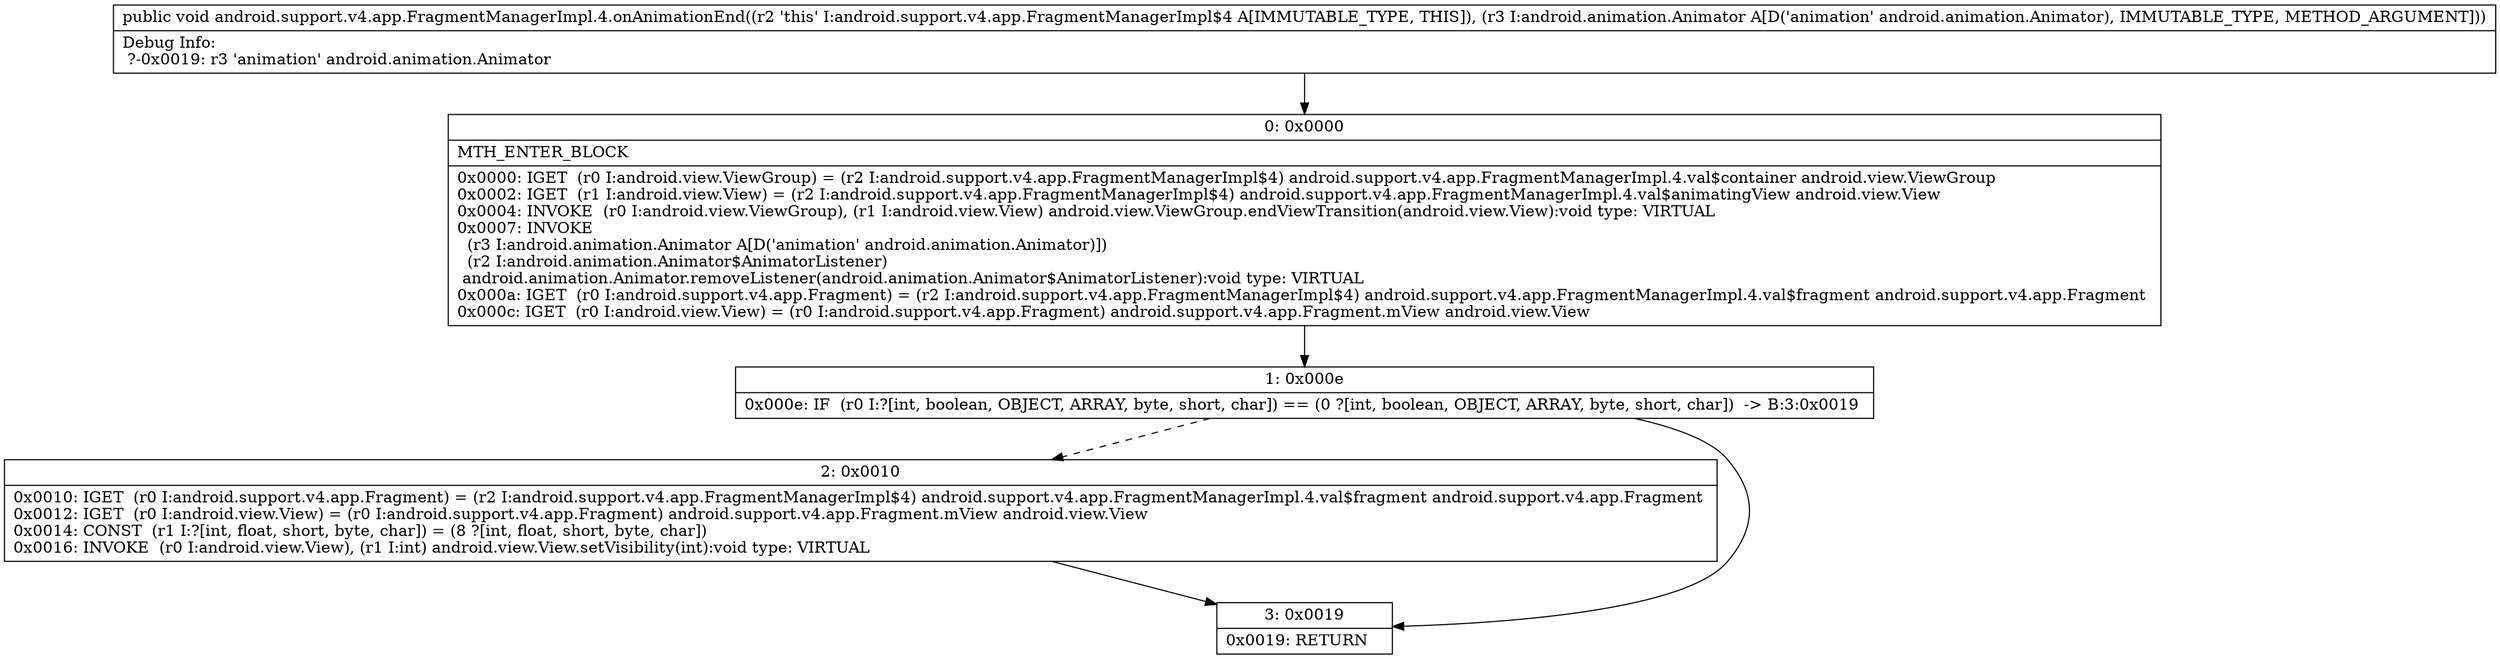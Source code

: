 digraph "CFG forandroid.support.v4.app.FragmentManagerImpl.4.onAnimationEnd(Landroid\/animation\/Animator;)V" {
Node_0 [shape=record,label="{0\:\ 0x0000|MTH_ENTER_BLOCK\l|0x0000: IGET  (r0 I:android.view.ViewGroup) = (r2 I:android.support.v4.app.FragmentManagerImpl$4) android.support.v4.app.FragmentManagerImpl.4.val$container android.view.ViewGroup \l0x0002: IGET  (r1 I:android.view.View) = (r2 I:android.support.v4.app.FragmentManagerImpl$4) android.support.v4.app.FragmentManagerImpl.4.val$animatingView android.view.View \l0x0004: INVOKE  (r0 I:android.view.ViewGroup), (r1 I:android.view.View) android.view.ViewGroup.endViewTransition(android.view.View):void type: VIRTUAL \l0x0007: INVOKE  \l  (r3 I:android.animation.Animator A[D('animation' android.animation.Animator)])\l  (r2 I:android.animation.Animator$AnimatorListener)\l android.animation.Animator.removeListener(android.animation.Animator$AnimatorListener):void type: VIRTUAL \l0x000a: IGET  (r0 I:android.support.v4.app.Fragment) = (r2 I:android.support.v4.app.FragmentManagerImpl$4) android.support.v4.app.FragmentManagerImpl.4.val$fragment android.support.v4.app.Fragment \l0x000c: IGET  (r0 I:android.view.View) = (r0 I:android.support.v4.app.Fragment) android.support.v4.app.Fragment.mView android.view.View \l}"];
Node_1 [shape=record,label="{1\:\ 0x000e|0x000e: IF  (r0 I:?[int, boolean, OBJECT, ARRAY, byte, short, char]) == (0 ?[int, boolean, OBJECT, ARRAY, byte, short, char])  \-\> B:3:0x0019 \l}"];
Node_2 [shape=record,label="{2\:\ 0x0010|0x0010: IGET  (r0 I:android.support.v4.app.Fragment) = (r2 I:android.support.v4.app.FragmentManagerImpl$4) android.support.v4.app.FragmentManagerImpl.4.val$fragment android.support.v4.app.Fragment \l0x0012: IGET  (r0 I:android.view.View) = (r0 I:android.support.v4.app.Fragment) android.support.v4.app.Fragment.mView android.view.View \l0x0014: CONST  (r1 I:?[int, float, short, byte, char]) = (8 ?[int, float, short, byte, char]) \l0x0016: INVOKE  (r0 I:android.view.View), (r1 I:int) android.view.View.setVisibility(int):void type: VIRTUAL \l}"];
Node_3 [shape=record,label="{3\:\ 0x0019|0x0019: RETURN   \l}"];
MethodNode[shape=record,label="{public void android.support.v4.app.FragmentManagerImpl.4.onAnimationEnd((r2 'this' I:android.support.v4.app.FragmentManagerImpl$4 A[IMMUTABLE_TYPE, THIS]), (r3 I:android.animation.Animator A[D('animation' android.animation.Animator), IMMUTABLE_TYPE, METHOD_ARGUMENT]))  | Debug Info:\l  ?\-0x0019: r3 'animation' android.animation.Animator\l}"];
MethodNode -> Node_0;
Node_0 -> Node_1;
Node_1 -> Node_2[style=dashed];
Node_1 -> Node_3;
Node_2 -> Node_3;
}


